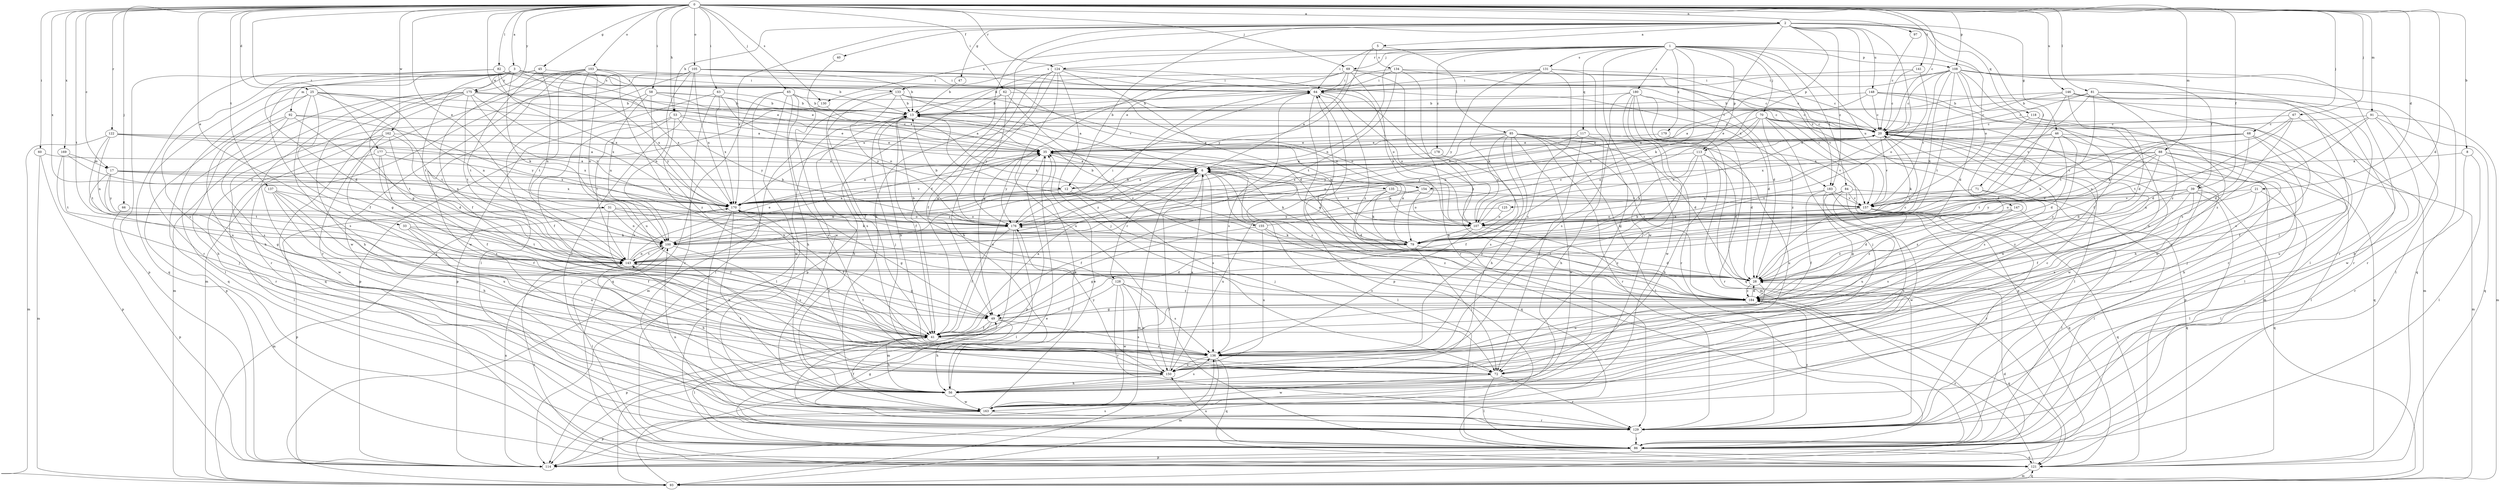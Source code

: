 strict digraph  {
0;
1;
2;
3;
5;
6;
8;
12;
13;
17;
20;
21;
25;
28;
31;
33;
35;
39;
40;
41;
45;
46;
47;
49;
53;
56;
58;
60;
62;
63;
64;
65;
66;
67;
68;
69;
70;
71;
72;
79;
81;
82;
84;
85;
86;
88;
91;
92;
93;
97;
100;
103;
105;
107;
108;
113;
114;
117;
118;
121;
122;
124;
125;
128;
129;
130;
131;
133;
134;
135;
136;
137;
141;
143;
146;
147;
148;
150;
154;
155;
157;
162;
163;
169;
170;
175;
176;
177;
178;
179;
180;
183;
184;
0 -> 2  [label=a];
0 -> 3  [label=a];
0 -> 8  [label=b];
0 -> 17  [label=c];
0 -> 20  [label=c];
0 -> 21  [label=d];
0 -> 25  [label=d];
0 -> 28  [label=d];
0 -> 31  [label=e];
0 -> 33  [label=e];
0 -> 35  [label=e];
0 -> 39  [label=f];
0 -> 45  [label=g];
0 -> 53  [label=h];
0 -> 58  [label=i];
0 -> 60  [label=i];
0 -> 62  [label=i];
0 -> 63  [label=i];
0 -> 65  [label=j];
0 -> 66  [label=j];
0 -> 67  [label=j];
0 -> 68  [label=j];
0 -> 69  [label=j];
0 -> 81  [label=l];
0 -> 82  [label=l];
0 -> 88  [label=m];
0 -> 91  [label=m];
0 -> 97  [label=n];
0 -> 103  [label=o];
0 -> 105  [label=o];
0 -> 108  [label=p];
0 -> 122  [label=r];
0 -> 124  [label=r];
0 -> 130  [label=s];
0 -> 137  [label=t];
0 -> 141  [label=t];
0 -> 143  [label=t];
0 -> 146  [label=u];
0 -> 162  [label=w];
0 -> 169  [label=x];
0 -> 170  [label=x];
0 -> 175  [label=y];
0 -> 177  [label=z];
1 -> 39  [label=f];
1 -> 69  [label=j];
1 -> 70  [label=j];
1 -> 79  [label=k];
1 -> 84  [label=l];
1 -> 100  [label=n];
1 -> 108  [label=p];
1 -> 113  [label=p];
1 -> 117  [label=q];
1 -> 124  [label=r];
1 -> 130  [label=s];
1 -> 131  [label=s];
1 -> 133  [label=s];
1 -> 147  [label=u];
1 -> 163  [label=w];
1 -> 178  [label=z];
1 -> 179  [label=z];
1 -> 180  [label=z];
1 -> 183  [label=z];
2 -> 5  [label=a];
2 -> 12  [label=b];
2 -> 40  [label=f];
2 -> 41  [label=f];
2 -> 46  [label=g];
2 -> 47  [label=g];
2 -> 53  [label=h];
2 -> 56  [label=h];
2 -> 71  [label=j];
2 -> 107  [label=o];
2 -> 113  [label=p];
2 -> 118  [label=q];
2 -> 125  [label=r];
2 -> 148  [label=u];
2 -> 150  [label=u];
2 -> 154  [label=v];
2 -> 170  [label=x];
2 -> 183  [label=z];
3 -> 35  [label=e];
3 -> 41  [label=f];
3 -> 79  [label=k];
3 -> 92  [label=m];
3 -> 114  [label=p];
3 -> 121  [label=q];
3 -> 133  [label=s];
3 -> 143  [label=t];
3 -> 154  [label=v];
3 -> 170  [label=x];
3 -> 175  [label=y];
3 -> 183  [label=z];
5 -> 64  [label=i];
5 -> 85  [label=l];
5 -> 134  [label=s];
5 -> 176  [label=y];
6 -> 12  [label=b];
6 -> 79  [label=k];
6 -> 86  [label=l];
6 -> 93  [label=m];
6 -> 128  [label=r];
6 -> 135  [label=s];
6 -> 136  [label=s];
6 -> 155  [label=v];
6 -> 184  [label=z];
8 -> 6  [label=a];
8 -> 86  [label=l];
8 -> 129  [label=r];
12 -> 6  [label=a];
12 -> 72  [label=j];
12 -> 100  [label=n];
12 -> 170  [label=x];
13 -> 20  [label=c];
13 -> 41  [label=f];
13 -> 72  [label=j];
13 -> 86  [label=l];
13 -> 184  [label=z];
17 -> 12  [label=b];
17 -> 49  [label=g];
17 -> 143  [label=t];
17 -> 157  [label=v];
17 -> 170  [label=x];
17 -> 176  [label=y];
20 -> 35  [label=e];
20 -> 79  [label=k];
20 -> 107  [label=o];
20 -> 114  [label=p];
20 -> 136  [label=s];
20 -> 150  [label=u];
20 -> 157  [label=v];
20 -> 163  [label=w];
20 -> 176  [label=y];
21 -> 86  [label=l];
21 -> 157  [label=v];
21 -> 176  [label=y];
21 -> 184  [label=z];
25 -> 6  [label=a];
25 -> 13  [label=b];
25 -> 49  [label=g];
25 -> 100  [label=n];
25 -> 121  [label=q];
25 -> 136  [label=s];
25 -> 143  [label=t];
25 -> 150  [label=u];
28 -> 20  [label=c];
28 -> 150  [label=u];
28 -> 176  [label=y];
28 -> 184  [label=z];
31 -> 41  [label=f];
31 -> 79  [label=k];
31 -> 100  [label=n];
31 -> 107  [label=o];
31 -> 114  [label=p];
33 -> 41  [label=f];
33 -> 79  [label=k];
33 -> 143  [label=t];
33 -> 150  [label=u];
35 -> 6  [label=a];
35 -> 86  [label=l];
35 -> 114  [label=p];
35 -> 121  [label=q];
35 -> 176  [label=y];
39 -> 41  [label=f];
39 -> 86  [label=l];
39 -> 107  [label=o];
39 -> 121  [label=q];
39 -> 136  [label=s];
39 -> 157  [label=v];
39 -> 184  [label=z];
40 -> 163  [label=w];
41 -> 6  [label=a];
41 -> 35  [label=e];
41 -> 56  [label=h];
41 -> 86  [label=l];
41 -> 129  [label=r];
41 -> 136  [label=s];
41 -> 143  [label=t];
45 -> 49  [label=g];
45 -> 64  [label=i];
45 -> 100  [label=n];
45 -> 129  [label=r];
45 -> 143  [label=t];
46 -> 28  [label=d];
46 -> 35  [label=e];
46 -> 93  [label=m];
46 -> 107  [label=o];
46 -> 121  [label=q];
46 -> 170  [label=x];
46 -> 184  [label=z];
47 -> 13  [label=b];
49 -> 41  [label=f];
49 -> 56  [label=h];
49 -> 114  [label=p];
49 -> 136  [label=s];
53 -> 20  [label=c];
53 -> 35  [label=e];
53 -> 41  [label=f];
53 -> 143  [label=t];
53 -> 176  [label=y];
53 -> 184  [label=z];
56 -> 13  [label=b];
56 -> 20  [label=c];
56 -> 35  [label=e];
56 -> 136  [label=s];
56 -> 163  [label=w];
58 -> 13  [label=b];
58 -> 20  [label=c];
58 -> 35  [label=e];
58 -> 56  [label=h];
58 -> 100  [label=n];
58 -> 176  [label=y];
60 -> 6  [label=a];
60 -> 93  [label=m];
60 -> 114  [label=p];
62 -> 13  [label=b];
62 -> 93  [label=m];
62 -> 107  [label=o];
62 -> 176  [label=y];
62 -> 184  [label=z];
63 -> 13  [label=b];
63 -> 107  [label=o];
63 -> 114  [label=p];
63 -> 129  [label=r];
63 -> 170  [label=x];
64 -> 13  [label=b];
64 -> 107  [label=o];
64 -> 114  [label=p];
64 -> 136  [label=s];
64 -> 184  [label=z];
65 -> 13  [label=b];
65 -> 20  [label=c];
65 -> 56  [label=h];
65 -> 86  [label=l];
65 -> 121  [label=q];
65 -> 150  [label=u];
65 -> 163  [label=w];
66 -> 107  [label=o];
66 -> 114  [label=p];
67 -> 20  [label=c];
67 -> 28  [label=d];
67 -> 79  [label=k];
67 -> 163  [label=w];
67 -> 184  [label=z];
68 -> 35  [label=e];
68 -> 41  [label=f];
68 -> 79  [label=k];
68 -> 150  [label=u];
68 -> 157  [label=v];
68 -> 184  [label=z];
69 -> 6  [label=a];
69 -> 35  [label=e];
69 -> 49  [label=g];
69 -> 64  [label=i];
69 -> 79  [label=k];
69 -> 157  [label=v];
69 -> 184  [label=z];
70 -> 20  [label=c];
70 -> 35  [label=e];
70 -> 72  [label=j];
70 -> 86  [label=l];
70 -> 93  [label=m];
70 -> 100  [label=n];
70 -> 114  [label=p];
70 -> 170  [label=x];
70 -> 184  [label=z];
71 -> 86  [label=l];
71 -> 157  [label=v];
71 -> 170  [label=x];
71 -> 184  [label=z];
72 -> 86  [label=l];
72 -> 129  [label=r];
72 -> 163  [label=w];
79 -> 6  [label=a];
79 -> 13  [label=b];
79 -> 28  [label=d];
79 -> 35  [label=e];
79 -> 49  [label=g];
79 -> 72  [label=j];
81 -> 13  [label=b];
81 -> 20  [label=c];
81 -> 72  [label=j];
81 -> 129  [label=r];
81 -> 143  [label=t];
81 -> 157  [label=v];
81 -> 184  [label=z];
82 -> 13  [label=b];
82 -> 28  [label=d];
82 -> 35  [label=e];
82 -> 64  [label=i];
82 -> 136  [label=s];
82 -> 170  [label=x];
84 -> 49  [label=g];
84 -> 56  [label=h];
84 -> 79  [label=k];
84 -> 121  [label=q];
84 -> 150  [label=u];
84 -> 157  [label=v];
85 -> 28  [label=d];
85 -> 35  [label=e];
85 -> 56  [label=h];
85 -> 86  [label=l];
85 -> 107  [label=o];
85 -> 129  [label=r];
85 -> 136  [label=s];
85 -> 157  [label=v];
85 -> 163  [label=w];
85 -> 176  [label=y];
85 -> 184  [label=z];
86 -> 64  [label=i];
86 -> 114  [label=p];
86 -> 121  [label=q];
86 -> 150  [label=u];
88 -> 6  [label=a];
88 -> 28  [label=d];
88 -> 56  [label=h];
88 -> 72  [label=j];
88 -> 86  [label=l];
88 -> 107  [label=o];
88 -> 143  [label=t];
88 -> 170  [label=x];
91 -> 20  [label=c];
91 -> 28  [label=d];
91 -> 56  [label=h];
91 -> 93  [label=m];
91 -> 121  [label=q];
91 -> 143  [label=t];
92 -> 20  [label=c];
92 -> 56  [label=h];
92 -> 114  [label=p];
92 -> 136  [label=s];
92 -> 143  [label=t];
92 -> 176  [label=y];
93 -> 35  [label=e];
93 -> 121  [label=q];
97 -> 20  [label=c];
100 -> 35  [label=e];
100 -> 64  [label=i];
100 -> 86  [label=l];
100 -> 136  [label=s];
100 -> 143  [label=t];
103 -> 41  [label=f];
103 -> 64  [label=i];
103 -> 100  [label=n];
103 -> 129  [label=r];
103 -> 143  [label=t];
103 -> 150  [label=u];
103 -> 163  [label=w];
103 -> 170  [label=x];
103 -> 184  [label=z];
105 -> 13  [label=b];
105 -> 20  [label=c];
105 -> 64  [label=i];
105 -> 86  [label=l];
105 -> 93  [label=m];
105 -> 100  [label=n];
105 -> 129  [label=r];
105 -> 157  [label=v];
105 -> 163  [label=w];
105 -> 170  [label=x];
107 -> 6  [label=a];
107 -> 20  [label=c];
107 -> 64  [label=i];
107 -> 79  [label=k];
107 -> 136  [label=s];
107 -> 184  [label=z];
108 -> 20  [label=c];
108 -> 28  [label=d];
108 -> 41  [label=f];
108 -> 64  [label=i];
108 -> 79  [label=k];
108 -> 86  [label=l];
108 -> 121  [label=q];
108 -> 129  [label=r];
108 -> 143  [label=t];
108 -> 150  [label=u];
108 -> 157  [label=v];
108 -> 170  [label=x];
113 -> 6  [label=a];
113 -> 28  [label=d];
113 -> 56  [label=h];
113 -> 79  [label=k];
113 -> 136  [label=s];
113 -> 150  [label=u];
114 -> 28  [label=d];
114 -> 100  [label=n];
114 -> 136  [label=s];
117 -> 28  [label=d];
117 -> 35  [label=e];
117 -> 56  [label=h];
117 -> 72  [label=j];
117 -> 100  [label=n];
118 -> 20  [label=c];
118 -> 28  [label=d];
118 -> 56  [label=h];
118 -> 86  [label=l];
121 -> 93  [label=m];
121 -> 143  [label=t];
121 -> 184  [label=z];
122 -> 6  [label=a];
122 -> 35  [label=e];
122 -> 93  [label=m];
122 -> 100  [label=n];
122 -> 143  [label=t];
122 -> 170  [label=x];
124 -> 28  [label=d];
124 -> 41  [label=f];
124 -> 49  [label=g];
124 -> 56  [label=h];
124 -> 64  [label=i];
124 -> 72  [label=j];
124 -> 107  [label=o];
124 -> 114  [label=p];
124 -> 150  [label=u];
125 -> 107  [label=o];
125 -> 176  [label=y];
128 -> 13  [label=b];
128 -> 41  [label=f];
128 -> 129  [label=r];
128 -> 136  [label=s];
128 -> 150  [label=u];
128 -> 163  [label=w];
128 -> 184  [label=z];
129 -> 20  [label=c];
129 -> 49  [label=g];
129 -> 86  [label=l];
129 -> 100  [label=n];
129 -> 184  [label=z];
130 -> 79  [label=k];
130 -> 114  [label=p];
131 -> 13  [label=b];
131 -> 20  [label=c];
131 -> 64  [label=i];
131 -> 72  [label=j];
131 -> 79  [label=k];
131 -> 136  [label=s];
131 -> 176  [label=y];
133 -> 6  [label=a];
133 -> 13  [label=b];
133 -> 20  [label=c];
133 -> 41  [label=f];
133 -> 107  [label=o];
133 -> 136  [label=s];
133 -> 176  [label=y];
134 -> 20  [label=c];
134 -> 28  [label=d];
134 -> 64  [label=i];
134 -> 129  [label=r];
134 -> 143  [label=t];
134 -> 170  [label=x];
135 -> 28  [label=d];
135 -> 41  [label=f];
135 -> 79  [label=k];
135 -> 157  [label=v];
136 -> 13  [label=b];
136 -> 72  [label=j];
136 -> 93  [label=m];
136 -> 121  [label=q];
136 -> 150  [label=u];
137 -> 41  [label=f];
137 -> 56  [label=h];
137 -> 72  [label=j];
137 -> 150  [label=u];
137 -> 170  [label=x];
141 -> 20  [label=c];
141 -> 64  [label=i];
141 -> 107  [label=o];
143 -> 28  [label=d];
143 -> 35  [label=e];
143 -> 49  [label=g];
143 -> 56  [label=h];
143 -> 64  [label=i];
143 -> 100  [label=n];
143 -> 170  [label=x];
146 -> 13  [label=b];
146 -> 20  [label=c];
146 -> 28  [label=d];
146 -> 86  [label=l];
146 -> 107  [label=o];
146 -> 129  [label=r];
146 -> 136  [label=s];
147 -> 28  [label=d];
147 -> 86  [label=l];
147 -> 136  [label=s];
147 -> 176  [label=y];
147 -> 184  [label=z];
148 -> 6  [label=a];
148 -> 13  [label=b];
148 -> 20  [label=c];
148 -> 93  [label=m];
148 -> 129  [label=r];
148 -> 163  [label=w];
150 -> 6  [label=a];
150 -> 56  [label=h];
150 -> 143  [label=t];
150 -> 170  [label=x];
150 -> 176  [label=y];
154 -> 107  [label=o];
154 -> 150  [label=u];
154 -> 157  [label=v];
154 -> 170  [label=x];
155 -> 13  [label=b];
155 -> 20  [label=c];
155 -> 49  [label=g];
155 -> 79  [label=k];
155 -> 150  [label=u];
155 -> 184  [label=z];
157 -> 100  [label=n];
157 -> 107  [label=o];
157 -> 121  [label=q];
157 -> 129  [label=r];
157 -> 184  [label=z];
162 -> 28  [label=d];
162 -> 35  [label=e];
162 -> 72  [label=j];
162 -> 100  [label=n];
162 -> 129  [label=r];
162 -> 163  [label=w];
163 -> 35  [label=e];
163 -> 41  [label=f];
163 -> 114  [label=p];
163 -> 129  [label=r];
169 -> 72  [label=j];
169 -> 143  [label=t];
169 -> 170  [label=x];
169 -> 17  [label=m];
170 -> 35  [label=e];
170 -> 41  [label=f];
170 -> 49  [label=g];
170 -> 56  [label=h];
170 -> 93  [label=m];
170 -> 107  [label=o];
170 -> 163  [label=w];
170 -> 176  [label=y];
175 -> 6  [label=a];
175 -> 13  [label=b];
175 -> 56  [label=h];
175 -> 86  [label=l];
175 -> 93  [label=m];
175 -> 121  [label=q];
175 -> 129  [label=r];
175 -> 143  [label=t];
175 -> 170  [label=x];
175 -> 176  [label=y];
176 -> 6  [label=a];
176 -> 13  [label=b];
176 -> 41  [label=f];
176 -> 86  [label=l];
176 -> 93  [label=m];
176 -> 100  [label=n];
177 -> 6  [label=a];
177 -> 41  [label=f];
177 -> 86  [label=l];
177 -> 136  [label=s];
177 -> 170  [label=x];
178 -> 6  [label=a];
178 -> 41  [label=f];
179 -> 35  [label=e];
179 -> 129  [label=r];
180 -> 13  [label=b];
180 -> 28  [label=d];
180 -> 72  [label=j];
180 -> 93  [label=m];
180 -> 121  [label=q];
180 -> 129  [label=r];
180 -> 136  [label=s];
180 -> 163  [label=w];
183 -> 41  [label=f];
183 -> 79  [label=k];
183 -> 121  [label=q];
183 -> 157  [label=v];
183 -> 163  [label=w];
184 -> 28  [label=d];
184 -> 49  [label=g];
184 -> 64  [label=i];
184 -> 121  [label=q];
}
